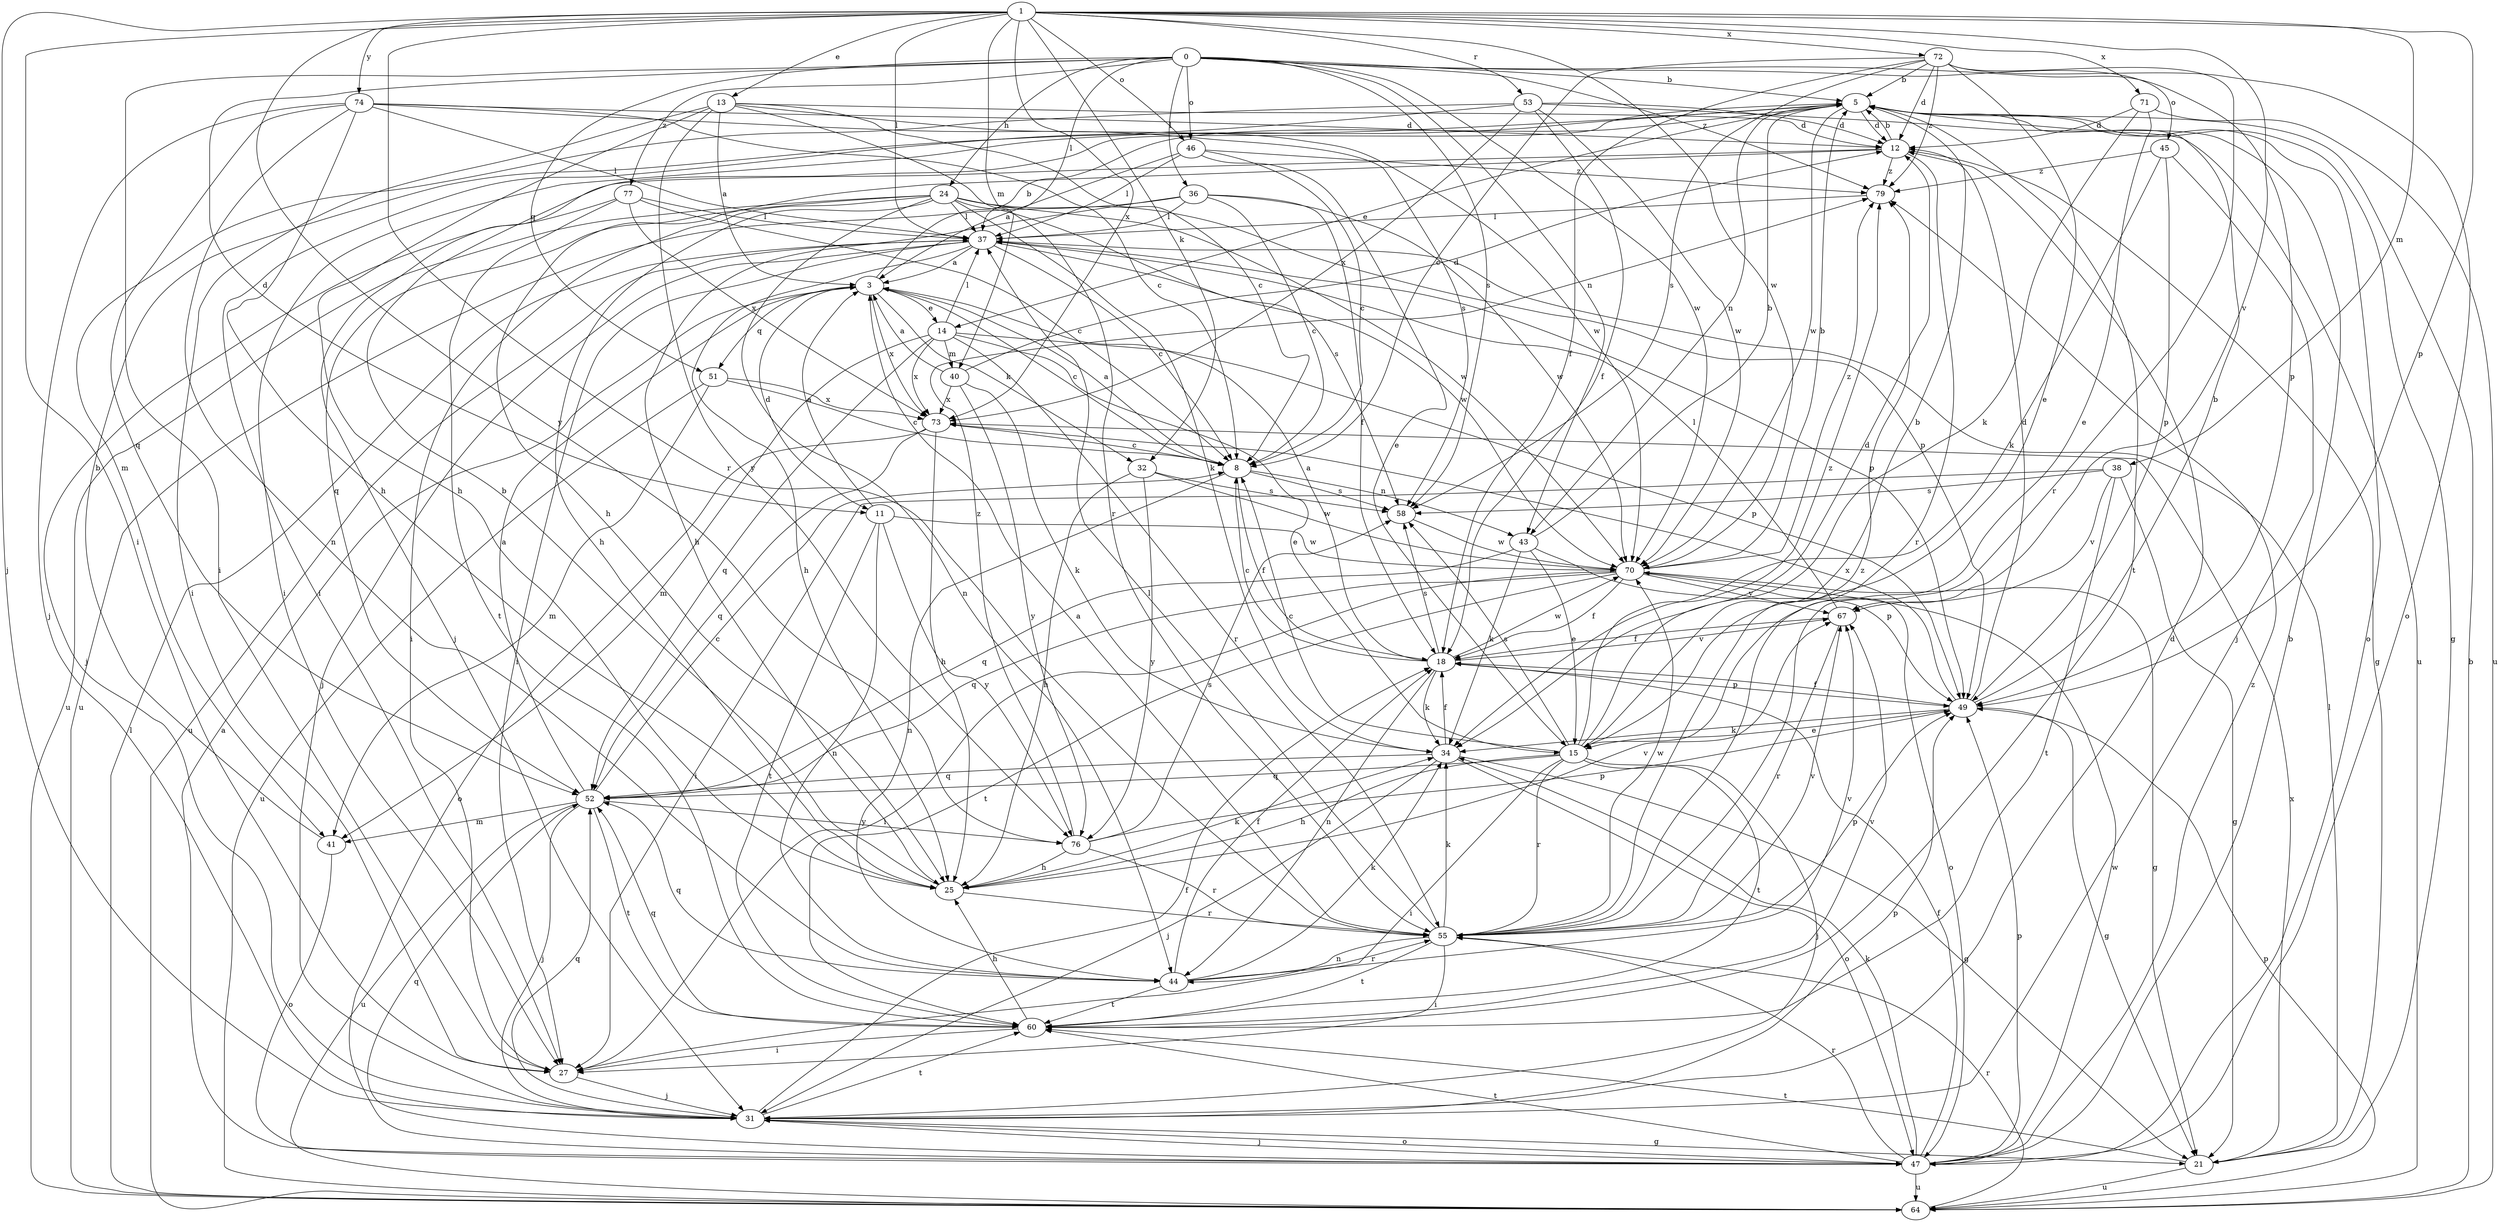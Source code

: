 strict digraph  {
0;
1;
3;
5;
8;
11;
12;
13;
14;
15;
18;
21;
24;
25;
27;
31;
32;
34;
36;
37;
38;
40;
41;
43;
44;
45;
46;
47;
49;
51;
52;
53;
55;
58;
60;
64;
67;
70;
71;
72;
73;
74;
76;
77;
79;
0 -> 5  [label=b];
0 -> 11  [label=d];
0 -> 24  [label=h];
0 -> 27  [label=i];
0 -> 36  [label=l];
0 -> 37  [label=l];
0 -> 43  [label=n];
0 -> 45  [label=o];
0 -> 46  [label=o];
0 -> 49  [label=p];
0 -> 51  [label=q];
0 -> 58  [label=s];
0 -> 70  [label=w];
0 -> 77  [label=z];
0 -> 79  [label=z];
1 -> 13  [label=e];
1 -> 27  [label=i];
1 -> 31  [label=j];
1 -> 32  [label=k];
1 -> 37  [label=l];
1 -> 38  [label=m];
1 -> 40  [label=m];
1 -> 46  [label=o];
1 -> 49  [label=p];
1 -> 53  [label=r];
1 -> 55  [label=r];
1 -> 67  [label=v];
1 -> 70  [label=w];
1 -> 71  [label=x];
1 -> 72  [label=x];
1 -> 73  [label=x];
1 -> 74  [label=y];
1 -> 76  [label=y];
3 -> 5  [label=b];
3 -> 8  [label=c];
3 -> 11  [label=d];
3 -> 14  [label=e];
3 -> 32  [label=k];
3 -> 51  [label=q];
3 -> 73  [label=x];
5 -> 12  [label=d];
5 -> 14  [label=e];
5 -> 21  [label=g];
5 -> 27  [label=i];
5 -> 43  [label=n];
5 -> 47  [label=o];
5 -> 60  [label=t];
5 -> 70  [label=w];
8 -> 3  [label=a];
8 -> 18  [label=f];
8 -> 43  [label=n];
8 -> 44  [label=n];
8 -> 58  [label=s];
11 -> 3  [label=a];
11 -> 44  [label=n];
11 -> 60  [label=t];
11 -> 70  [label=w];
11 -> 76  [label=y];
12 -> 5  [label=b];
12 -> 21  [label=g];
12 -> 25  [label=h];
12 -> 31  [label=j];
12 -> 55  [label=r];
12 -> 79  [label=z];
13 -> 3  [label=a];
13 -> 8  [label=c];
13 -> 12  [label=d];
13 -> 25  [label=h];
13 -> 27  [label=i];
13 -> 55  [label=r];
13 -> 70  [label=w];
13 -> 76  [label=y];
14 -> 15  [label=e];
14 -> 37  [label=l];
14 -> 40  [label=m];
14 -> 41  [label=m];
14 -> 49  [label=p];
14 -> 52  [label=q];
14 -> 55  [label=r];
14 -> 73  [label=x];
15 -> 5  [label=b];
15 -> 8  [label=c];
15 -> 12  [label=d];
15 -> 25  [label=h];
15 -> 27  [label=i];
15 -> 31  [label=j];
15 -> 52  [label=q];
15 -> 55  [label=r];
15 -> 58  [label=s];
15 -> 60  [label=t];
15 -> 79  [label=z];
18 -> 3  [label=a];
18 -> 8  [label=c];
18 -> 34  [label=k];
18 -> 44  [label=n];
18 -> 49  [label=p];
18 -> 58  [label=s];
18 -> 67  [label=v];
18 -> 70  [label=w];
21 -> 37  [label=l];
21 -> 60  [label=t];
21 -> 64  [label=u];
21 -> 73  [label=x];
24 -> 25  [label=h];
24 -> 27  [label=i];
24 -> 34  [label=k];
24 -> 37  [label=l];
24 -> 44  [label=n];
24 -> 49  [label=p];
24 -> 52  [label=q];
24 -> 58  [label=s];
24 -> 64  [label=u];
24 -> 70  [label=w];
25 -> 5  [label=b];
25 -> 34  [label=k];
25 -> 55  [label=r];
25 -> 67  [label=v];
27 -> 31  [label=j];
31 -> 12  [label=d];
31 -> 18  [label=f];
31 -> 21  [label=g];
31 -> 47  [label=o];
31 -> 49  [label=p];
31 -> 52  [label=q];
31 -> 60  [label=t];
32 -> 25  [label=h];
32 -> 58  [label=s];
32 -> 70  [label=w];
32 -> 76  [label=y];
34 -> 18  [label=f];
34 -> 21  [label=g];
34 -> 31  [label=j];
34 -> 47  [label=o];
34 -> 52  [label=q];
36 -> 8  [label=c];
36 -> 18  [label=f];
36 -> 25  [label=h];
36 -> 37  [label=l];
36 -> 64  [label=u];
36 -> 70  [label=w];
37 -> 3  [label=a];
37 -> 8  [label=c];
37 -> 25  [label=h];
37 -> 27  [label=i];
37 -> 31  [label=j];
37 -> 49  [label=p];
37 -> 64  [label=u];
37 -> 70  [label=w];
38 -> 21  [label=g];
38 -> 27  [label=i];
38 -> 58  [label=s];
38 -> 60  [label=t];
38 -> 67  [label=v];
40 -> 3  [label=a];
40 -> 12  [label=d];
40 -> 34  [label=k];
40 -> 73  [label=x];
40 -> 76  [label=y];
41 -> 5  [label=b];
41 -> 47  [label=o];
43 -> 5  [label=b];
43 -> 15  [label=e];
43 -> 34  [label=k];
43 -> 49  [label=p];
43 -> 52  [label=q];
44 -> 18  [label=f];
44 -> 34  [label=k];
44 -> 52  [label=q];
44 -> 55  [label=r];
44 -> 60  [label=t];
44 -> 67  [label=v];
45 -> 31  [label=j];
45 -> 34  [label=k];
45 -> 49  [label=p];
45 -> 79  [label=z];
46 -> 3  [label=a];
46 -> 8  [label=c];
46 -> 15  [label=e];
46 -> 37  [label=l];
46 -> 79  [label=z];
47 -> 3  [label=a];
47 -> 5  [label=b];
47 -> 18  [label=f];
47 -> 31  [label=j];
47 -> 34  [label=k];
47 -> 49  [label=p];
47 -> 52  [label=q];
47 -> 55  [label=r];
47 -> 60  [label=t];
47 -> 64  [label=u];
47 -> 70  [label=w];
47 -> 79  [label=z];
49 -> 5  [label=b];
49 -> 12  [label=d];
49 -> 15  [label=e];
49 -> 18  [label=f];
49 -> 21  [label=g];
49 -> 34  [label=k];
49 -> 73  [label=x];
51 -> 8  [label=c];
51 -> 41  [label=m];
51 -> 64  [label=u];
51 -> 73  [label=x];
52 -> 3  [label=a];
52 -> 8  [label=c];
52 -> 31  [label=j];
52 -> 41  [label=m];
52 -> 60  [label=t];
52 -> 64  [label=u];
52 -> 76  [label=y];
53 -> 12  [label=d];
53 -> 18  [label=f];
53 -> 27  [label=i];
53 -> 41  [label=m];
53 -> 64  [label=u];
53 -> 70  [label=w];
53 -> 73  [label=x];
55 -> 3  [label=a];
55 -> 27  [label=i];
55 -> 34  [label=k];
55 -> 37  [label=l];
55 -> 44  [label=n];
55 -> 49  [label=p];
55 -> 60  [label=t];
55 -> 67  [label=v];
55 -> 70  [label=w];
55 -> 79  [label=z];
58 -> 70  [label=w];
60 -> 25  [label=h];
60 -> 27  [label=i];
60 -> 52  [label=q];
60 -> 67  [label=v];
64 -> 5  [label=b];
64 -> 37  [label=l];
64 -> 49  [label=p];
64 -> 55  [label=r];
67 -> 18  [label=f];
67 -> 37  [label=l];
67 -> 55  [label=r];
70 -> 5  [label=b];
70 -> 18  [label=f];
70 -> 21  [label=g];
70 -> 27  [label=i];
70 -> 47  [label=o];
70 -> 52  [label=q];
70 -> 60  [label=t];
70 -> 67  [label=v];
70 -> 79  [label=z];
71 -> 12  [label=d];
71 -> 15  [label=e];
71 -> 34  [label=k];
71 -> 64  [label=u];
72 -> 5  [label=b];
72 -> 8  [label=c];
72 -> 12  [label=d];
72 -> 15  [label=e];
72 -> 18  [label=f];
72 -> 47  [label=o];
72 -> 55  [label=r];
72 -> 58  [label=s];
72 -> 79  [label=z];
73 -> 8  [label=c];
73 -> 25  [label=h];
73 -> 47  [label=o];
73 -> 52  [label=q];
74 -> 8  [label=c];
74 -> 12  [label=d];
74 -> 25  [label=h];
74 -> 31  [label=j];
74 -> 37  [label=l];
74 -> 44  [label=n];
74 -> 52  [label=q];
74 -> 58  [label=s];
76 -> 25  [label=h];
76 -> 49  [label=p];
76 -> 55  [label=r];
76 -> 58  [label=s];
76 -> 79  [label=z];
77 -> 8  [label=c];
77 -> 31  [label=j];
77 -> 37  [label=l];
77 -> 60  [label=t];
77 -> 73  [label=x];
79 -> 37  [label=l];
}
